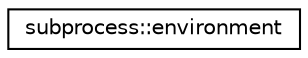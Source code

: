 digraph "Graphical Class Hierarchy"
{
  edge [fontname="Helvetica",fontsize="10",labelfontname="Helvetica",labelfontsize="10"];
  node [fontname="Helvetica",fontsize="10",shape=record];
  rankdir="LR";
  Node0 [label="subprocess::environment",height=0.2,width=0.4,color="black", fillcolor="white", style="filled",URL="$structsubprocess_1_1environment.html"];
}
